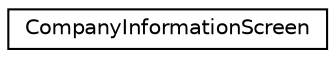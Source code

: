 digraph G
{
  edge [fontname="Helvetica",fontsize="10",labelfontname="Helvetica",labelfontsize="10"];
  node [fontname="Helvetica",fontsize="10",shape=record];
  rankdir="LR";
  Node1 [label="CompanyInformationScreen",height=0.2,width=0.4,color="black", fillcolor="white", style="filled",URL="$interface_company_information_screen.html"];
}
